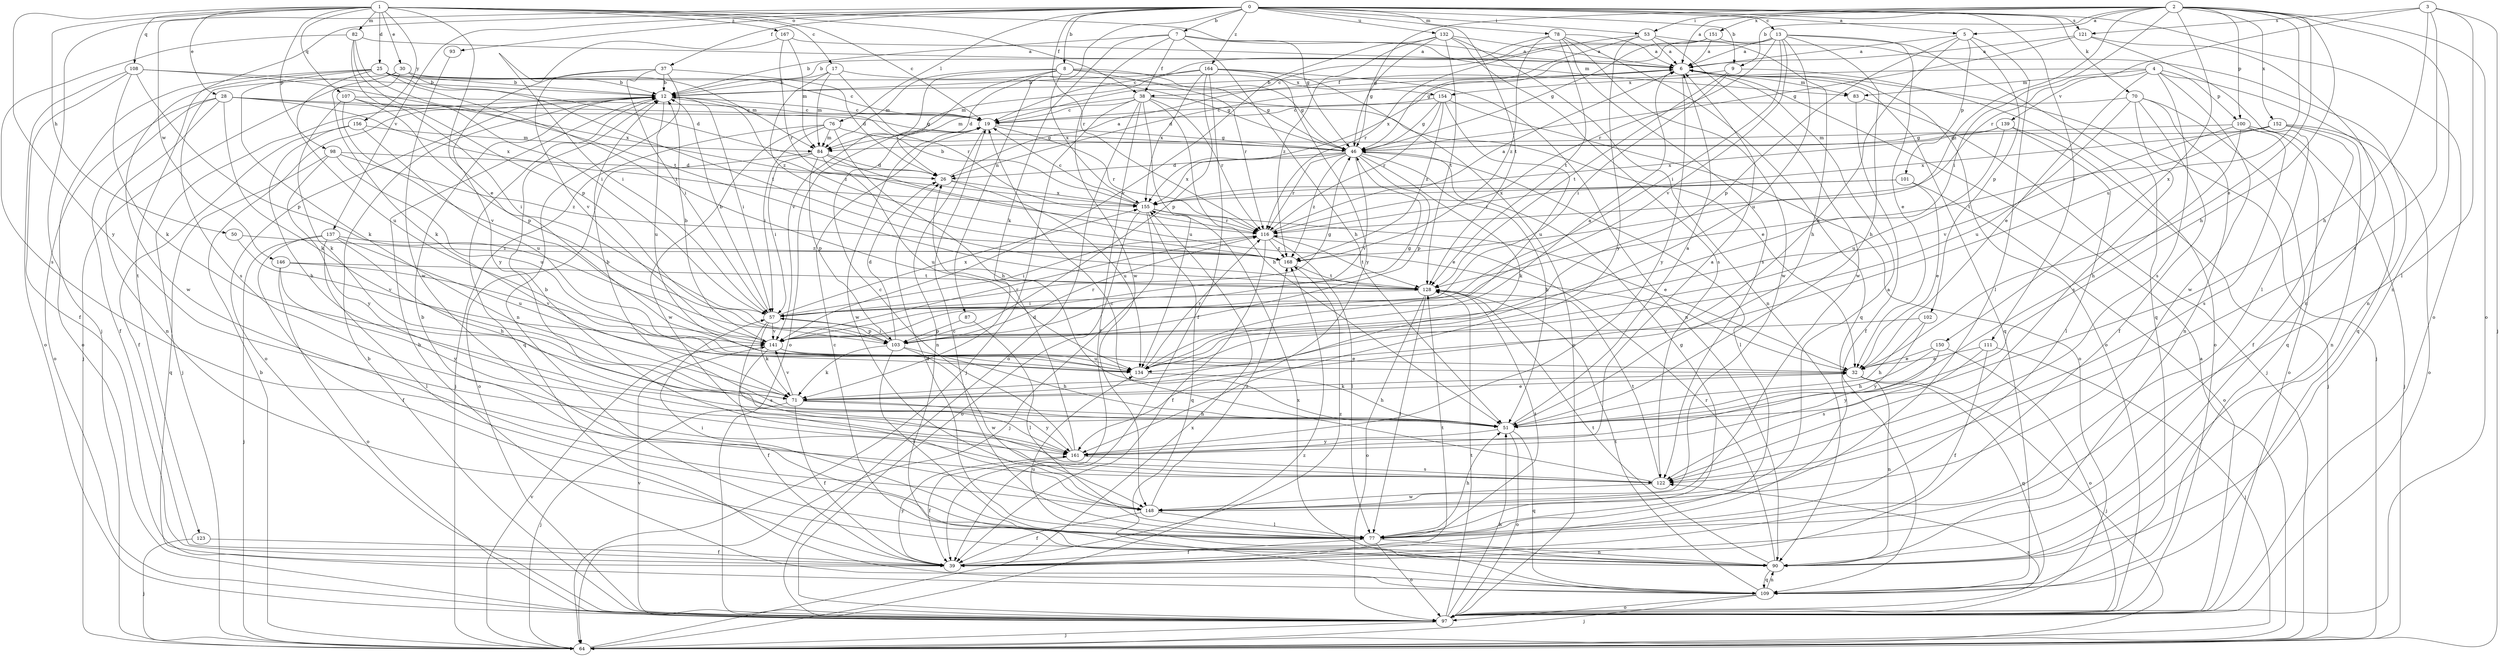 strict digraph  {
0;
1;
2;
3;
4;
5;
6;
7;
8;
9;
12;
13;
17;
19;
25;
26;
28;
30;
32;
37;
38;
39;
46;
50;
51;
53;
57;
64;
70;
71;
76;
77;
78;
82;
83;
84;
87;
90;
93;
97;
98;
100;
101;
102;
103;
107;
108;
109;
111;
116;
121;
122;
123;
128;
132;
134;
137;
139;
141;
146;
148;
150;
151;
152;
154;
155;
156;
161;
164;
167;
168;
0 -> 5  [label=a];
0 -> 7  [label=b];
0 -> 8  [label=b];
0 -> 9  [label=b];
0 -> 13  [label=c];
0 -> 37  [label=f];
0 -> 53  [label=i];
0 -> 64  [label=j];
0 -> 70  [label=k];
0 -> 76  [label=l];
0 -> 78  [label=m];
0 -> 87  [label=n];
0 -> 93  [label=o];
0 -> 97  [label=o];
0 -> 111  [label=r];
0 -> 116  [label=r];
0 -> 121  [label=s];
0 -> 123  [label=t];
0 -> 128  [label=t];
0 -> 132  [label=u];
0 -> 137  [label=v];
0 -> 164  [label=z];
1 -> 17  [label=c];
1 -> 19  [label=c];
1 -> 25  [label=d];
1 -> 28  [label=e];
1 -> 30  [label=e];
1 -> 32  [label=e];
1 -> 38  [label=f];
1 -> 46  [label=g];
1 -> 50  [label=h];
1 -> 82  [label=m];
1 -> 98  [label=p];
1 -> 107  [label=q];
1 -> 108  [label=q];
1 -> 146  [label=w];
1 -> 156  [label=y];
1 -> 161  [label=y];
1 -> 167  [label=z];
2 -> 5  [label=a];
2 -> 6  [label=a];
2 -> 9  [label=b];
2 -> 32  [label=e];
2 -> 46  [label=g];
2 -> 51  [label=h];
2 -> 53  [label=i];
2 -> 57  [label=i];
2 -> 90  [label=n];
2 -> 97  [label=o];
2 -> 100  [label=p];
2 -> 134  [label=u];
2 -> 150  [label=x];
2 -> 151  [label=x];
2 -> 152  [label=x];
2 -> 168  [label=z];
3 -> 51  [label=h];
3 -> 64  [label=j];
3 -> 77  [label=l];
3 -> 116  [label=r];
3 -> 121  [label=s];
3 -> 122  [label=s];
4 -> 32  [label=e];
4 -> 83  [label=m];
4 -> 100  [label=p];
4 -> 109  [label=q];
4 -> 122  [label=s];
4 -> 139  [label=v];
4 -> 148  [label=w];
4 -> 154  [label=x];
5 -> 6  [label=a];
5 -> 71  [label=k];
5 -> 77  [label=l];
5 -> 101  [label=p];
5 -> 102  [label=p];
5 -> 103  [label=p];
6 -> 12  [label=b];
6 -> 26  [label=d];
6 -> 64  [label=j];
6 -> 83  [label=m];
6 -> 97  [label=o];
6 -> 109  [label=q];
6 -> 161  [label=y];
7 -> 6  [label=a];
7 -> 12  [label=b];
7 -> 38  [label=f];
7 -> 51  [label=h];
7 -> 71  [label=k];
7 -> 83  [label=m];
7 -> 148  [label=w];
8 -> 26  [label=d];
8 -> 46  [label=g];
8 -> 84  [label=m];
8 -> 97  [label=o];
8 -> 116  [label=r];
8 -> 141  [label=v];
8 -> 154  [label=x];
8 -> 155  [label=x];
9 -> 38  [label=f];
9 -> 57  [label=i];
9 -> 97  [label=o];
9 -> 128  [label=t];
12 -> 19  [label=c];
12 -> 57  [label=i];
12 -> 64  [label=j];
12 -> 97  [label=o];
12 -> 109  [label=q];
12 -> 134  [label=u];
12 -> 168  [label=z];
13 -> 6  [label=a];
13 -> 19  [label=c];
13 -> 32  [label=e];
13 -> 51  [label=h];
13 -> 57  [label=i];
13 -> 109  [label=q];
13 -> 116  [label=r];
13 -> 134  [label=u];
13 -> 141  [label=v];
13 -> 155  [label=x];
17 -> 12  [label=b];
17 -> 46  [label=g];
17 -> 84  [label=m];
17 -> 116  [label=r];
17 -> 168  [label=z];
19 -> 46  [label=g];
19 -> 90  [label=n];
19 -> 116  [label=r];
19 -> 148  [label=w];
25 -> 12  [label=b];
25 -> 26  [label=d];
25 -> 46  [label=g];
25 -> 71  [label=k];
25 -> 84  [label=m];
25 -> 97  [label=o];
25 -> 128  [label=t];
25 -> 134  [label=u];
25 -> 148  [label=w];
26 -> 6  [label=a];
26 -> 134  [label=u];
26 -> 155  [label=x];
28 -> 19  [label=c];
28 -> 39  [label=f];
28 -> 46  [label=g];
28 -> 71  [label=k];
28 -> 90  [label=n];
28 -> 97  [label=o];
28 -> 155  [label=x];
30 -> 12  [label=b];
30 -> 19  [label=c];
30 -> 64  [label=j];
30 -> 71  [label=k];
30 -> 122  [label=s];
30 -> 128  [label=t];
32 -> 64  [label=j];
32 -> 71  [label=k];
32 -> 90  [label=n];
32 -> 109  [label=q];
37 -> 12  [label=b];
37 -> 26  [label=d];
37 -> 57  [label=i];
37 -> 90  [label=n];
37 -> 141  [label=v];
37 -> 161  [label=y];
38 -> 19  [label=c];
38 -> 32  [label=e];
38 -> 39  [label=f];
38 -> 51  [label=h];
38 -> 64  [label=j];
38 -> 84  [label=m];
38 -> 97  [label=o];
38 -> 116  [label=r];
38 -> 134  [label=u];
39 -> 128  [label=t];
39 -> 161  [label=y];
39 -> 168  [label=z];
46 -> 26  [label=d];
46 -> 51  [label=h];
46 -> 71  [label=k];
46 -> 77  [label=l];
46 -> 103  [label=p];
46 -> 116  [label=r];
46 -> 141  [label=v];
46 -> 155  [label=x];
46 -> 168  [label=z];
50 -> 141  [label=v];
50 -> 168  [label=z];
51 -> 6  [label=a];
51 -> 12  [label=b];
51 -> 97  [label=o];
51 -> 109  [label=q];
51 -> 161  [label=y];
53 -> 6  [label=a];
53 -> 46  [label=g];
53 -> 51  [label=h];
53 -> 116  [label=r];
53 -> 148  [label=w];
53 -> 161  [label=y];
57 -> 12  [label=b];
57 -> 46  [label=g];
57 -> 71  [label=k];
57 -> 103  [label=p];
57 -> 122  [label=s];
57 -> 141  [label=v];
57 -> 155  [label=x];
64 -> 6  [label=a];
64 -> 12  [label=b];
64 -> 141  [label=v];
64 -> 155  [label=x];
64 -> 168  [label=z];
70 -> 19  [label=c];
70 -> 39  [label=f];
70 -> 90  [label=n];
70 -> 109  [label=q];
70 -> 122  [label=s];
70 -> 134  [label=u];
71 -> 32  [label=e];
71 -> 39  [label=f];
71 -> 51  [label=h];
71 -> 64  [label=j];
71 -> 141  [label=v];
71 -> 161  [label=y];
76 -> 46  [label=g];
76 -> 51  [label=h];
76 -> 57  [label=i];
76 -> 64  [label=j];
76 -> 84  [label=m];
76 -> 148  [label=w];
77 -> 12  [label=b];
77 -> 19  [label=c];
77 -> 26  [label=d];
77 -> 39  [label=f];
77 -> 46  [label=g];
77 -> 51  [label=h];
77 -> 57  [label=i];
77 -> 90  [label=n];
77 -> 97  [label=o];
77 -> 128  [label=t];
78 -> 6  [label=a];
78 -> 12  [label=b];
78 -> 109  [label=q];
78 -> 122  [label=s];
78 -> 128  [label=t];
78 -> 148  [label=w];
78 -> 168  [label=z];
82 -> 6  [label=a];
82 -> 57  [label=i];
82 -> 103  [label=p];
82 -> 122  [label=s];
82 -> 128  [label=t];
83 -> 39  [label=f];
83 -> 64  [label=j];
84 -> 26  [label=d];
84 -> 32  [label=e];
84 -> 57  [label=i];
84 -> 97  [label=o];
84 -> 103  [label=p];
84 -> 134  [label=u];
87 -> 77  [label=l];
87 -> 103  [label=p];
90 -> 19  [label=c];
90 -> 109  [label=q];
90 -> 116  [label=r];
90 -> 128  [label=t];
90 -> 134  [label=u];
93 -> 148  [label=w];
97 -> 12  [label=b];
97 -> 51  [label=h];
97 -> 64  [label=j];
97 -> 122  [label=s];
97 -> 128  [label=t];
97 -> 141  [label=v];
98 -> 26  [label=d];
98 -> 109  [label=q];
98 -> 134  [label=u];
98 -> 161  [label=y];
98 -> 168  [label=z];
100 -> 51  [label=h];
100 -> 64  [label=j];
100 -> 84  [label=m];
100 -> 97  [label=o];
100 -> 122  [label=s];
100 -> 141  [label=v];
101 -> 32  [label=e];
101 -> 97  [label=o];
101 -> 116  [label=r];
101 -> 155  [label=x];
102 -> 51  [label=h];
102 -> 141  [label=v];
102 -> 161  [label=y];
103 -> 26  [label=d];
103 -> 46  [label=g];
103 -> 51  [label=h];
103 -> 57  [label=i];
103 -> 71  [label=k];
103 -> 77  [label=l];
103 -> 116  [label=r];
103 -> 148  [label=w];
107 -> 19  [label=c];
107 -> 57  [label=i];
107 -> 71  [label=k];
107 -> 103  [label=p];
107 -> 141  [label=v];
108 -> 12  [label=b];
108 -> 39  [label=f];
108 -> 71  [label=k];
108 -> 97  [label=o];
108 -> 103  [label=p];
108 -> 155  [label=x];
109 -> 12  [label=b];
109 -> 64  [label=j];
109 -> 90  [label=n];
109 -> 97  [label=o];
109 -> 128  [label=t];
109 -> 155  [label=x];
111 -> 32  [label=e];
111 -> 39  [label=f];
111 -> 64  [label=j];
111 -> 122  [label=s];
116 -> 6  [label=a];
116 -> 39  [label=f];
116 -> 57  [label=i];
116 -> 77  [label=l];
116 -> 128  [label=t];
116 -> 168  [label=z];
121 -> 6  [label=a];
121 -> 46  [label=g];
121 -> 77  [label=l];
121 -> 90  [label=n];
122 -> 12  [label=b];
122 -> 19  [label=c];
122 -> 128  [label=t];
122 -> 148  [label=w];
123 -> 39  [label=f];
123 -> 64  [label=j];
128 -> 57  [label=i];
128 -> 77  [label=l];
128 -> 97  [label=o];
132 -> 6  [label=a];
132 -> 46  [label=g];
132 -> 90  [label=n];
132 -> 122  [label=s];
132 -> 128  [label=t];
132 -> 141  [label=v];
132 -> 168  [label=z];
134 -> 6  [label=a];
134 -> 51  [label=h];
134 -> 116  [label=r];
137 -> 39  [label=f];
137 -> 51  [label=h];
137 -> 64  [label=j];
137 -> 77  [label=l];
137 -> 134  [label=u];
137 -> 168  [label=z];
139 -> 46  [label=g];
139 -> 64  [label=j];
139 -> 77  [label=l];
139 -> 134  [label=u];
139 -> 155  [label=x];
141 -> 12  [label=b];
141 -> 32  [label=e];
141 -> 39  [label=f];
141 -> 116  [label=r];
141 -> 134  [label=u];
146 -> 97  [label=o];
146 -> 128  [label=t];
146 -> 141  [label=v];
146 -> 161  [label=y];
148 -> 6  [label=a];
148 -> 39  [label=f];
148 -> 77  [label=l];
148 -> 168  [label=z];
150 -> 32  [label=e];
150 -> 51  [label=h];
150 -> 97  [label=o];
150 -> 161  [label=y];
151 -> 6  [label=a];
151 -> 19  [label=c];
151 -> 46  [label=g];
151 -> 90  [label=n];
152 -> 39  [label=f];
152 -> 46  [label=g];
152 -> 90  [label=n];
152 -> 97  [label=o];
152 -> 128  [label=t];
152 -> 155  [label=x];
154 -> 19  [label=c];
154 -> 46  [label=g];
154 -> 97  [label=o];
154 -> 116  [label=r];
154 -> 134  [label=u];
154 -> 168  [label=z];
155 -> 12  [label=b];
155 -> 19  [label=c];
155 -> 32  [label=e];
155 -> 64  [label=j];
155 -> 97  [label=o];
155 -> 109  [label=q];
155 -> 116  [label=r];
156 -> 39  [label=f];
156 -> 51  [label=h];
156 -> 84  [label=m];
156 -> 134  [label=u];
161 -> 6  [label=a];
161 -> 19  [label=c];
161 -> 26  [label=d];
161 -> 39  [label=f];
161 -> 122  [label=s];
164 -> 12  [label=b];
164 -> 39  [label=f];
164 -> 84  [label=m];
164 -> 90  [label=n];
164 -> 97  [label=o];
164 -> 103  [label=p];
164 -> 155  [label=x];
164 -> 161  [label=y];
167 -> 6  [label=a];
167 -> 57  [label=i];
167 -> 84  [label=m];
167 -> 116  [label=r];
168 -> 128  [label=t];
}
